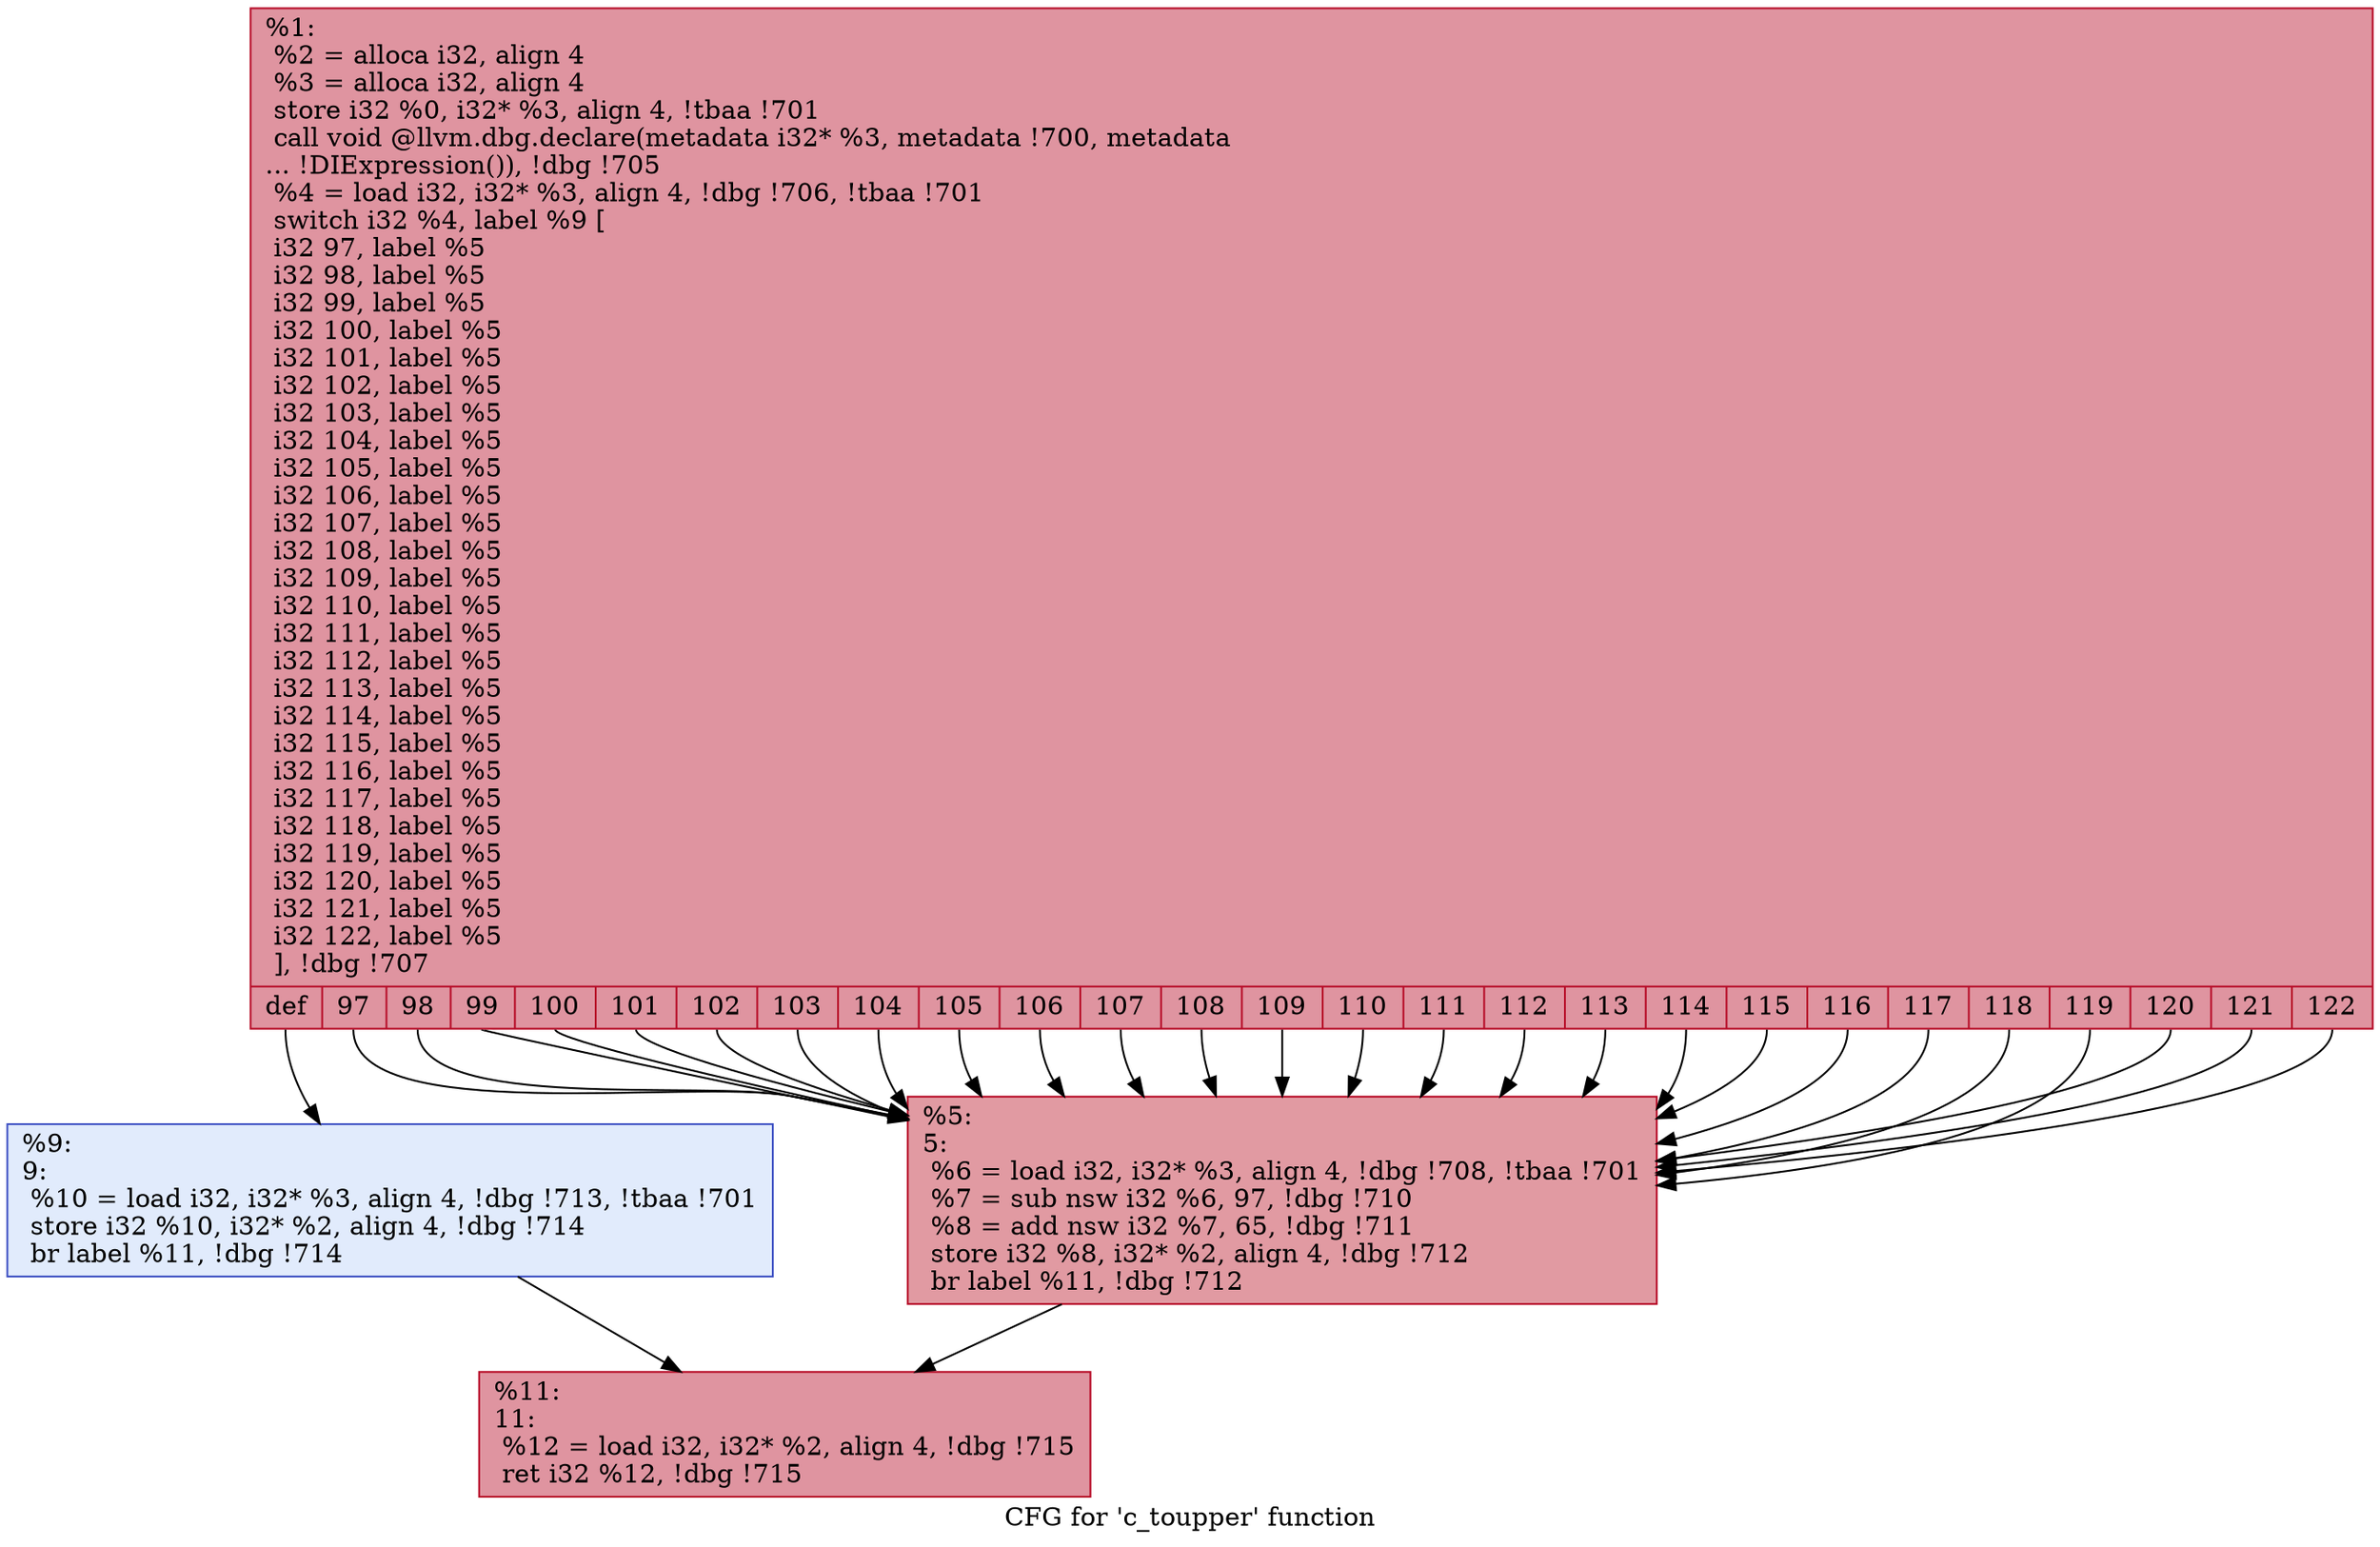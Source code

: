 digraph "CFG for 'c_toupper' function" {
	label="CFG for 'c_toupper' function";

	Node0x19ea680 [shape=record,color="#b70d28ff", style=filled, fillcolor="#b70d2870",label="{%1:\l  %2 = alloca i32, align 4\l  %3 = alloca i32, align 4\l  store i32 %0, i32* %3, align 4, !tbaa !701\l  call void @llvm.dbg.declare(metadata i32* %3, metadata !700, metadata\l... !DIExpression()), !dbg !705\l  %4 = load i32, i32* %3, align 4, !dbg !706, !tbaa !701\l  switch i32 %4, label %9 [\l    i32 97, label %5\l    i32 98, label %5\l    i32 99, label %5\l    i32 100, label %5\l    i32 101, label %5\l    i32 102, label %5\l    i32 103, label %5\l    i32 104, label %5\l    i32 105, label %5\l    i32 106, label %5\l    i32 107, label %5\l    i32 108, label %5\l    i32 109, label %5\l    i32 110, label %5\l    i32 111, label %5\l    i32 112, label %5\l    i32 113, label %5\l    i32 114, label %5\l    i32 115, label %5\l    i32 116, label %5\l    i32 117, label %5\l    i32 118, label %5\l    i32 119, label %5\l    i32 120, label %5\l    i32 121, label %5\l    i32 122, label %5\l  ], !dbg !707\l|{<s0>def|<s1>97|<s2>98|<s3>99|<s4>100|<s5>101|<s6>102|<s7>103|<s8>104|<s9>105|<s10>106|<s11>107|<s12>108|<s13>109|<s14>110|<s15>111|<s16>112|<s17>113|<s18>114|<s19>115|<s20>116|<s21>117|<s22>118|<s23>119|<s24>120|<s25>121|<s26>122}}"];
	Node0x19ea680:s0 -> Node0x19ea720;
	Node0x19ea680:s1 -> Node0x19ea6d0;
	Node0x19ea680:s2 -> Node0x19ea6d0;
	Node0x19ea680:s3 -> Node0x19ea6d0;
	Node0x19ea680:s4 -> Node0x19ea6d0;
	Node0x19ea680:s5 -> Node0x19ea6d0;
	Node0x19ea680:s6 -> Node0x19ea6d0;
	Node0x19ea680:s7 -> Node0x19ea6d0;
	Node0x19ea680:s8 -> Node0x19ea6d0;
	Node0x19ea680:s9 -> Node0x19ea6d0;
	Node0x19ea680:s10 -> Node0x19ea6d0;
	Node0x19ea680:s11 -> Node0x19ea6d0;
	Node0x19ea680:s12 -> Node0x19ea6d0;
	Node0x19ea680:s13 -> Node0x19ea6d0;
	Node0x19ea680:s14 -> Node0x19ea6d0;
	Node0x19ea680:s15 -> Node0x19ea6d0;
	Node0x19ea680:s16 -> Node0x19ea6d0;
	Node0x19ea680:s17 -> Node0x19ea6d0;
	Node0x19ea680:s18 -> Node0x19ea6d0;
	Node0x19ea680:s19 -> Node0x19ea6d0;
	Node0x19ea680:s20 -> Node0x19ea6d0;
	Node0x19ea680:s21 -> Node0x19ea6d0;
	Node0x19ea680:s22 -> Node0x19ea6d0;
	Node0x19ea680:s23 -> Node0x19ea6d0;
	Node0x19ea680:s24 -> Node0x19ea6d0;
	Node0x19ea680:s25 -> Node0x19ea6d0;
	Node0x19ea680:s26 -> Node0x19ea6d0;
	Node0x19ea6d0 [shape=record,color="#b70d28ff", style=filled, fillcolor="#bb1b2c70",label="{%5:\l5:                                                \l  %6 = load i32, i32* %3, align 4, !dbg !708, !tbaa !701\l  %7 = sub nsw i32 %6, 97, !dbg !710\l  %8 = add nsw i32 %7, 65, !dbg !711\l  store i32 %8, i32* %2, align 4, !dbg !712\l  br label %11, !dbg !712\l}"];
	Node0x19ea6d0 -> Node0x19ea770;
	Node0x19ea720 [shape=record,color="#3d50c3ff", style=filled, fillcolor="#bbd1f870",label="{%9:\l9:                                                \l  %10 = load i32, i32* %3, align 4, !dbg !713, !tbaa !701\l  store i32 %10, i32* %2, align 4, !dbg !714\l  br label %11, !dbg !714\l}"];
	Node0x19ea720 -> Node0x19ea770;
	Node0x19ea770 [shape=record,color="#b70d28ff", style=filled, fillcolor="#b70d2870",label="{%11:\l11:                                               \l  %12 = load i32, i32* %2, align 4, !dbg !715\l  ret i32 %12, !dbg !715\l}"];
}

